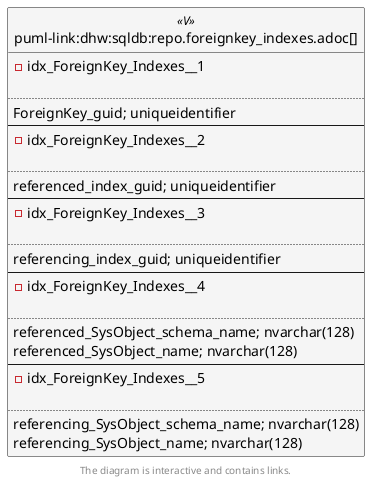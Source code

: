 @startuml
left to right direction
'top to bottom direction
hide circle
'avoide "." issues:
set namespaceSeparator none


skinparam class {
  BackgroundColor White
  BackgroundColor<<FN>> Yellow
  BackgroundColor<<FS>> Yellow
  BackgroundColor<<FT>> LightGray
  BackgroundColor<<IF>> Yellow
  BackgroundColor<<IS>> Yellow
  BackgroundColor<<P>> Aqua
  BackgroundColor<<PC>> Aqua
  BackgroundColor<<SN>> Yellow
  BackgroundColor<<SO>> SlateBlue
  BackgroundColor<<TF>> LightGray
  BackgroundColor<<TR>> Tomato
  BackgroundColor<<U>> White
  BackgroundColor<<V>> WhiteSmoke
  BackgroundColor<<X>> Aqua
  BackgroundColor<<external>> AliceBlue
}


entity "puml-link:dhw:sqldb:repo.foreignkey_indexes.adoc[]" as repo.ForeignKey_Indexes << V >> {
- idx_ForeignKey_Indexes__1

..
ForeignKey_guid; uniqueidentifier
--
- idx_ForeignKey_Indexes__2

..
referenced_index_guid; uniqueidentifier
--
- idx_ForeignKey_Indexes__3

..
referencing_index_guid; uniqueidentifier
--
- idx_ForeignKey_Indexes__4

..
referenced_SysObject_schema_name; nvarchar(128)
referenced_SysObject_name; nvarchar(128)
--
- idx_ForeignKey_Indexes__5

..
referencing_SysObject_schema_name; nvarchar(128)
referencing_SysObject_name; nvarchar(128)
}

footer The diagram is interactive and contains links.
@enduml

